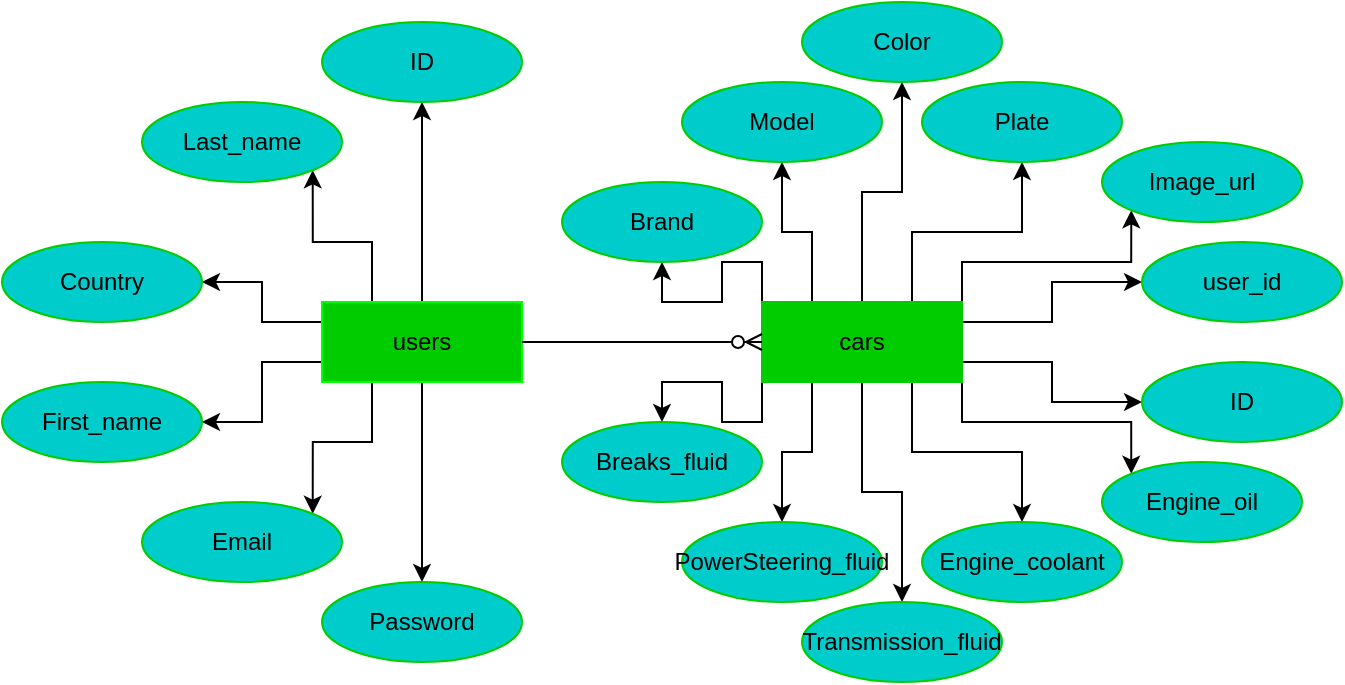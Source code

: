 <mxfile version="16.5.1" type="device"><diagram id="uAfz9Qg-n5FROZvlgsiK" name="Page-1"><mxGraphModel dx="1065" dy="573" grid="1" gridSize="10" guides="1" tooltips="1" connect="1" arrows="1" fold="1" page="1" pageScale="1" pageWidth="850" pageHeight="1100" math="0" shadow="0"><root><mxCell id="0"/><mxCell id="1" parent="0"/><mxCell id="TQa1YD32FyUUNRiKYtpt-29" style="edgeStyle=orthogonalEdgeStyle;rounded=0;orthogonalLoop=1;jettySize=auto;html=1;exitX=0.5;exitY=0;exitDx=0;exitDy=0;entryX=0.5;entryY=1;entryDx=0;entryDy=0;" edge="1" parent="1" source="TQa1YD32FyUUNRiKYtpt-3" target="TQa1YD32FyUUNRiKYtpt-6"><mxGeometry relative="1" as="geometry"/></mxCell><mxCell id="TQa1YD32FyUUNRiKYtpt-33" style="edgeStyle=orthogonalEdgeStyle;rounded=0;orthogonalLoop=1;jettySize=auto;html=1;exitX=0.5;exitY=1;exitDx=0;exitDy=0;entryX=0.5;entryY=0;entryDx=0;entryDy=0;" edge="1" parent="1" source="TQa1YD32FyUUNRiKYtpt-3" target="TQa1YD32FyUUNRiKYtpt-9"><mxGeometry relative="1" as="geometry"/></mxCell><mxCell id="TQa1YD32FyUUNRiKYtpt-66" style="edgeStyle=orthogonalEdgeStyle;rounded=0;orthogonalLoop=1;jettySize=auto;html=1;exitX=0.25;exitY=1;exitDx=0;exitDy=0;entryX=1;entryY=0;entryDx=0;entryDy=0;" edge="1" parent="1" source="TQa1YD32FyUUNRiKYtpt-3" target="TQa1YD32FyUUNRiKYtpt-8"><mxGeometry relative="1" as="geometry"/></mxCell><mxCell id="TQa1YD32FyUUNRiKYtpt-67" style="edgeStyle=orthogonalEdgeStyle;rounded=0;orthogonalLoop=1;jettySize=auto;html=1;exitX=0.25;exitY=0;exitDx=0;exitDy=0;entryX=1;entryY=1;entryDx=0;entryDy=0;" edge="1" parent="1" source="TQa1YD32FyUUNRiKYtpt-3" target="TQa1YD32FyUUNRiKYtpt-7"><mxGeometry relative="1" as="geometry"/></mxCell><mxCell id="TQa1YD32FyUUNRiKYtpt-68" style="edgeStyle=orthogonalEdgeStyle;rounded=0;orthogonalLoop=1;jettySize=auto;html=1;exitX=0;exitY=0.25;exitDx=0;exitDy=0;entryX=1;entryY=0.5;entryDx=0;entryDy=0;" edge="1" parent="1" source="TQa1YD32FyUUNRiKYtpt-3" target="TQa1YD32FyUUNRiKYtpt-5"><mxGeometry relative="1" as="geometry"/></mxCell><mxCell id="TQa1YD32FyUUNRiKYtpt-69" style="edgeStyle=orthogonalEdgeStyle;rounded=0;orthogonalLoop=1;jettySize=auto;html=1;exitX=0;exitY=0.75;exitDx=0;exitDy=0;entryX=1;entryY=0.5;entryDx=0;entryDy=0;" edge="1" parent="1" source="TQa1YD32FyUUNRiKYtpt-3" target="TQa1YD32FyUUNRiKYtpt-65"><mxGeometry relative="1" as="geometry"/></mxCell><mxCell id="TQa1YD32FyUUNRiKYtpt-3" value="users" style="whiteSpace=wrap;html=1;align=center;strokeColor=#00FF00;fillColor=#00CC00;" vertex="1" parent="1"><mxGeometry x="260" y="260" width="100" height="40" as="geometry"/></mxCell><mxCell id="TQa1YD32FyUUNRiKYtpt-48" style="edgeStyle=orthogonalEdgeStyle;rounded=0;orthogonalLoop=1;jettySize=auto;html=1;exitX=0;exitY=1;exitDx=0;exitDy=0;entryX=0.5;entryY=0;entryDx=0;entryDy=0;" edge="1" parent="1" source="TQa1YD32FyUUNRiKYtpt-4" target="TQa1YD32FyUUNRiKYtpt-16"><mxGeometry relative="1" as="geometry"/></mxCell><mxCell id="TQa1YD32FyUUNRiKYtpt-49" style="edgeStyle=orthogonalEdgeStyle;rounded=0;orthogonalLoop=1;jettySize=auto;html=1;exitX=0.25;exitY=1;exitDx=0;exitDy=0;entryX=0.5;entryY=0;entryDx=0;entryDy=0;" edge="1" parent="1" source="TQa1YD32FyUUNRiKYtpt-4" target="TQa1YD32FyUUNRiKYtpt-17"><mxGeometry relative="1" as="geometry"/></mxCell><mxCell id="TQa1YD32FyUUNRiKYtpt-50" style="edgeStyle=orthogonalEdgeStyle;rounded=0;orthogonalLoop=1;jettySize=auto;html=1;exitX=0.5;exitY=1;exitDx=0;exitDy=0;entryX=0.5;entryY=0;entryDx=0;entryDy=0;" edge="1" parent="1" source="TQa1YD32FyUUNRiKYtpt-4" target="TQa1YD32FyUUNRiKYtpt-18"><mxGeometry relative="1" as="geometry"/></mxCell><mxCell id="TQa1YD32FyUUNRiKYtpt-51" style="edgeStyle=orthogonalEdgeStyle;rounded=0;orthogonalLoop=1;jettySize=auto;html=1;exitX=0;exitY=0;exitDx=0;exitDy=0;entryX=0.5;entryY=1;entryDx=0;entryDy=0;" edge="1" parent="1" source="TQa1YD32FyUUNRiKYtpt-4" target="TQa1YD32FyUUNRiKYtpt-14"><mxGeometry relative="1" as="geometry"/></mxCell><mxCell id="TQa1YD32FyUUNRiKYtpt-52" style="edgeStyle=orthogonalEdgeStyle;rounded=0;orthogonalLoop=1;jettySize=auto;html=1;exitX=0.25;exitY=0;exitDx=0;exitDy=0;entryX=0.5;entryY=1;entryDx=0;entryDy=0;" edge="1" parent="1" source="TQa1YD32FyUUNRiKYtpt-4" target="TQa1YD32FyUUNRiKYtpt-15"><mxGeometry relative="1" as="geometry"/></mxCell><mxCell id="TQa1YD32FyUUNRiKYtpt-53" style="edgeStyle=orthogonalEdgeStyle;rounded=0;orthogonalLoop=1;jettySize=auto;html=1;exitX=0.75;exitY=0;exitDx=0;exitDy=0;entryX=0.5;entryY=1;entryDx=0;entryDy=0;" edge="1" parent="1" source="TQa1YD32FyUUNRiKYtpt-4" target="TQa1YD32FyUUNRiKYtpt-39"><mxGeometry relative="1" as="geometry"/></mxCell><mxCell id="TQa1YD32FyUUNRiKYtpt-60" style="edgeStyle=orthogonalEdgeStyle;rounded=0;orthogonalLoop=1;jettySize=auto;html=1;exitX=0.5;exitY=0;exitDx=0;exitDy=0;entryX=0.5;entryY=1;entryDx=0;entryDy=0;" edge="1" parent="1" source="TQa1YD32FyUUNRiKYtpt-4" target="TQa1YD32FyUUNRiKYtpt-45"><mxGeometry relative="1" as="geometry"/></mxCell><mxCell id="TQa1YD32FyUUNRiKYtpt-63" style="edgeStyle=orthogonalEdgeStyle;rounded=0;orthogonalLoop=1;jettySize=auto;html=1;exitX=0.75;exitY=1;exitDx=0;exitDy=0;entryX=0.5;entryY=0;entryDx=0;entryDy=0;" edge="1" parent="1" source="TQa1YD32FyUUNRiKYtpt-4" target="TQa1YD32FyUUNRiKYtpt-47"><mxGeometry relative="1" as="geometry"/></mxCell><mxCell id="TQa1YD32FyUUNRiKYtpt-76" style="edgeStyle=orthogonalEdgeStyle;rounded=0;orthogonalLoop=1;jettySize=auto;html=1;exitX=1;exitY=1;exitDx=0;exitDy=0;entryX=0;entryY=0;entryDx=0;entryDy=0;" edge="1" parent="1" source="TQa1YD32FyUUNRiKYtpt-4" target="TQa1YD32FyUUNRiKYtpt-44"><mxGeometry relative="1" as="geometry"/></mxCell><mxCell id="TQa1YD32FyUUNRiKYtpt-77" style="edgeStyle=orthogonalEdgeStyle;rounded=0;orthogonalLoop=1;jettySize=auto;html=1;exitX=1;exitY=0.75;exitDx=0;exitDy=0;entryX=0;entryY=0.5;entryDx=0;entryDy=0;" edge="1" parent="1" source="TQa1YD32FyUUNRiKYtpt-4" target="TQa1YD32FyUUNRiKYtpt-73"><mxGeometry relative="1" as="geometry"/></mxCell><mxCell id="TQa1YD32FyUUNRiKYtpt-79" style="edgeStyle=orthogonalEdgeStyle;rounded=0;orthogonalLoop=1;jettySize=auto;html=1;exitX=1;exitY=0;exitDx=0;exitDy=0;entryX=0;entryY=1;entryDx=0;entryDy=0;" edge="1" parent="1" source="TQa1YD32FyUUNRiKYtpt-4" target="TQa1YD32FyUUNRiKYtpt-46"><mxGeometry relative="1" as="geometry"/></mxCell><mxCell id="TQa1YD32FyUUNRiKYtpt-80" style="edgeStyle=orthogonalEdgeStyle;rounded=0;orthogonalLoop=1;jettySize=auto;html=1;exitX=1;exitY=0.25;exitDx=0;exitDy=0;entryX=0;entryY=0.5;entryDx=0;entryDy=0;" edge="1" parent="1" source="TQa1YD32FyUUNRiKYtpt-4" target="TQa1YD32FyUUNRiKYtpt-43"><mxGeometry relative="1" as="geometry"/></mxCell><mxCell id="TQa1YD32FyUUNRiKYtpt-4" value="cars" style="whiteSpace=wrap;html=1;align=center;strokeColor=#00CC00;fillColor=#00CC00;" vertex="1" parent="1"><mxGeometry x="480" y="260" width="100" height="40" as="geometry"/></mxCell><mxCell id="TQa1YD32FyUUNRiKYtpt-5" value="Country" style="ellipse;whiteSpace=wrap;html=1;align=center;strokeColor=#00CC00;fillColor=#00CCCC;" vertex="1" parent="1"><mxGeometry x="100" y="230" width="100" height="40" as="geometry"/></mxCell><mxCell id="TQa1YD32FyUUNRiKYtpt-6" value="ID" style="ellipse;whiteSpace=wrap;html=1;align=center;strokeColor=#00CC00;fillColor=#00CCCC;" vertex="1" parent="1"><mxGeometry x="260" y="120" width="100" height="40" as="geometry"/></mxCell><mxCell id="TQa1YD32FyUUNRiKYtpt-7" value="Last_name" style="ellipse;whiteSpace=wrap;html=1;align=center;strokeColor=#00CC00;fillColor=#00CCCC;" vertex="1" parent="1"><mxGeometry x="170" y="160" width="100" height="40" as="geometry"/></mxCell><mxCell id="TQa1YD32FyUUNRiKYtpt-8" value="Email" style="ellipse;whiteSpace=wrap;html=1;align=center;strokeColor=#00CC00;fillColor=#00CCCC;" vertex="1" parent="1"><mxGeometry x="170" y="360" width="100" height="40" as="geometry"/></mxCell><mxCell id="TQa1YD32FyUUNRiKYtpt-9" value="Password" style="ellipse;whiteSpace=wrap;html=1;align=center;strokeColor=#00CC00;fillColor=#00CCCC;" vertex="1" parent="1"><mxGeometry x="260" y="400" width="100" height="40" as="geometry"/></mxCell><mxCell id="TQa1YD32FyUUNRiKYtpt-10" value="" style="edgeStyle=entityRelationEdgeStyle;fontSize=12;html=1;endArrow=ERzeroToMany;endFill=1;rounded=0;exitX=1;exitY=0.5;exitDx=0;exitDy=0;entryX=0;entryY=0.5;entryDx=0;entryDy=0;" edge="1" parent="1" source="TQa1YD32FyUUNRiKYtpt-3" target="TQa1YD32FyUUNRiKYtpt-4"><mxGeometry width="100" height="100" relative="1" as="geometry"><mxPoint x="370" y="410" as="sourcePoint"/><mxPoint x="470" y="310" as="targetPoint"/></mxGeometry></mxCell><mxCell id="TQa1YD32FyUUNRiKYtpt-14" value="Brand" style="ellipse;whiteSpace=wrap;html=1;align=center;strokeColor=#00CC00;fillColor=#00CCCC;" vertex="1" parent="1"><mxGeometry x="380" y="200" width="100" height="40" as="geometry"/></mxCell><mxCell id="TQa1YD32FyUUNRiKYtpt-15" value="Model" style="ellipse;whiteSpace=wrap;html=1;align=center;strokeColor=#00CC00;fillColor=#00CCCC;" vertex="1" parent="1"><mxGeometry x="440" y="150" width="100" height="40" as="geometry"/></mxCell><mxCell id="TQa1YD32FyUUNRiKYtpt-16" value="Breaks_fluid" style="ellipse;whiteSpace=wrap;html=1;align=center;strokeColor=#00CC00;fillColor=#00CCCC;" vertex="1" parent="1"><mxGeometry x="380" y="320" width="100" height="40" as="geometry"/></mxCell><mxCell id="TQa1YD32FyUUNRiKYtpt-17" value="PowerSteering_fluid" style="ellipse;whiteSpace=wrap;html=1;align=center;strokeColor=#00CC00;fillColor=#00CCCC;" vertex="1" parent="1"><mxGeometry x="440" y="370" width="100" height="40" as="geometry"/></mxCell><mxCell id="TQa1YD32FyUUNRiKYtpt-18" value="Transmission_fluid" style="ellipse;whiteSpace=wrap;html=1;align=center;strokeColor=#00CC00;fillColor=#00CCCC;" vertex="1" parent="1"><mxGeometry x="500" y="410" width="100" height="40" as="geometry"/></mxCell><mxCell id="TQa1YD32FyUUNRiKYtpt-39" value="Plate" style="ellipse;whiteSpace=wrap;html=1;align=center;strokeColor=#00CC00;fillColor=#00CCCC;" vertex="1" parent="1"><mxGeometry x="560" y="150" width="100" height="40" as="geometry"/></mxCell><mxCell id="TQa1YD32FyUUNRiKYtpt-43" value="user_id" style="ellipse;whiteSpace=wrap;html=1;align=center;strokeColor=#00CC00;fillColor=#00CCCC;" vertex="1" parent="1"><mxGeometry x="670" y="230" width="100" height="40" as="geometry"/></mxCell><mxCell id="TQa1YD32FyUUNRiKYtpt-44" value="Engine_oil" style="ellipse;whiteSpace=wrap;html=1;align=center;strokeColor=#00CC00;fillColor=#00CCCC;" vertex="1" parent="1"><mxGeometry x="650" y="340" width="100" height="40" as="geometry"/></mxCell><mxCell id="TQa1YD32FyUUNRiKYtpt-45" value="Color" style="ellipse;whiteSpace=wrap;html=1;align=center;strokeColor=#00CC00;fillColor=#00CCCC;" vertex="1" parent="1"><mxGeometry x="500" y="110" width="100" height="40" as="geometry"/></mxCell><mxCell id="TQa1YD32FyUUNRiKYtpt-46" value="Image_url" style="ellipse;whiteSpace=wrap;html=1;align=center;strokeColor=#00CC00;fillColor=#00CCCC;" vertex="1" parent="1"><mxGeometry x="650" y="180" width="100" height="40" as="geometry"/></mxCell><mxCell id="TQa1YD32FyUUNRiKYtpt-47" value="Engine_coolant" style="ellipse;whiteSpace=wrap;html=1;align=center;strokeColor=#00CC00;fillColor=#00CCCC;" vertex="1" parent="1"><mxGeometry x="560" y="370" width="100" height="40" as="geometry"/></mxCell><mxCell id="TQa1YD32FyUUNRiKYtpt-65" value="First_name" style="ellipse;whiteSpace=wrap;html=1;align=center;strokeColor=#00CC00;fillColor=#00CCCC;" vertex="1" parent="1"><mxGeometry x="100" y="300" width="100" height="40" as="geometry"/></mxCell><mxCell id="TQa1YD32FyUUNRiKYtpt-73" value="ID" style="ellipse;whiteSpace=wrap;html=1;align=center;strokeColor=#00CC00;fillColor=#00CCCC;" vertex="1" parent="1"><mxGeometry x="670" y="290" width="100" height="40" as="geometry"/></mxCell></root></mxGraphModel></diagram></mxfile>